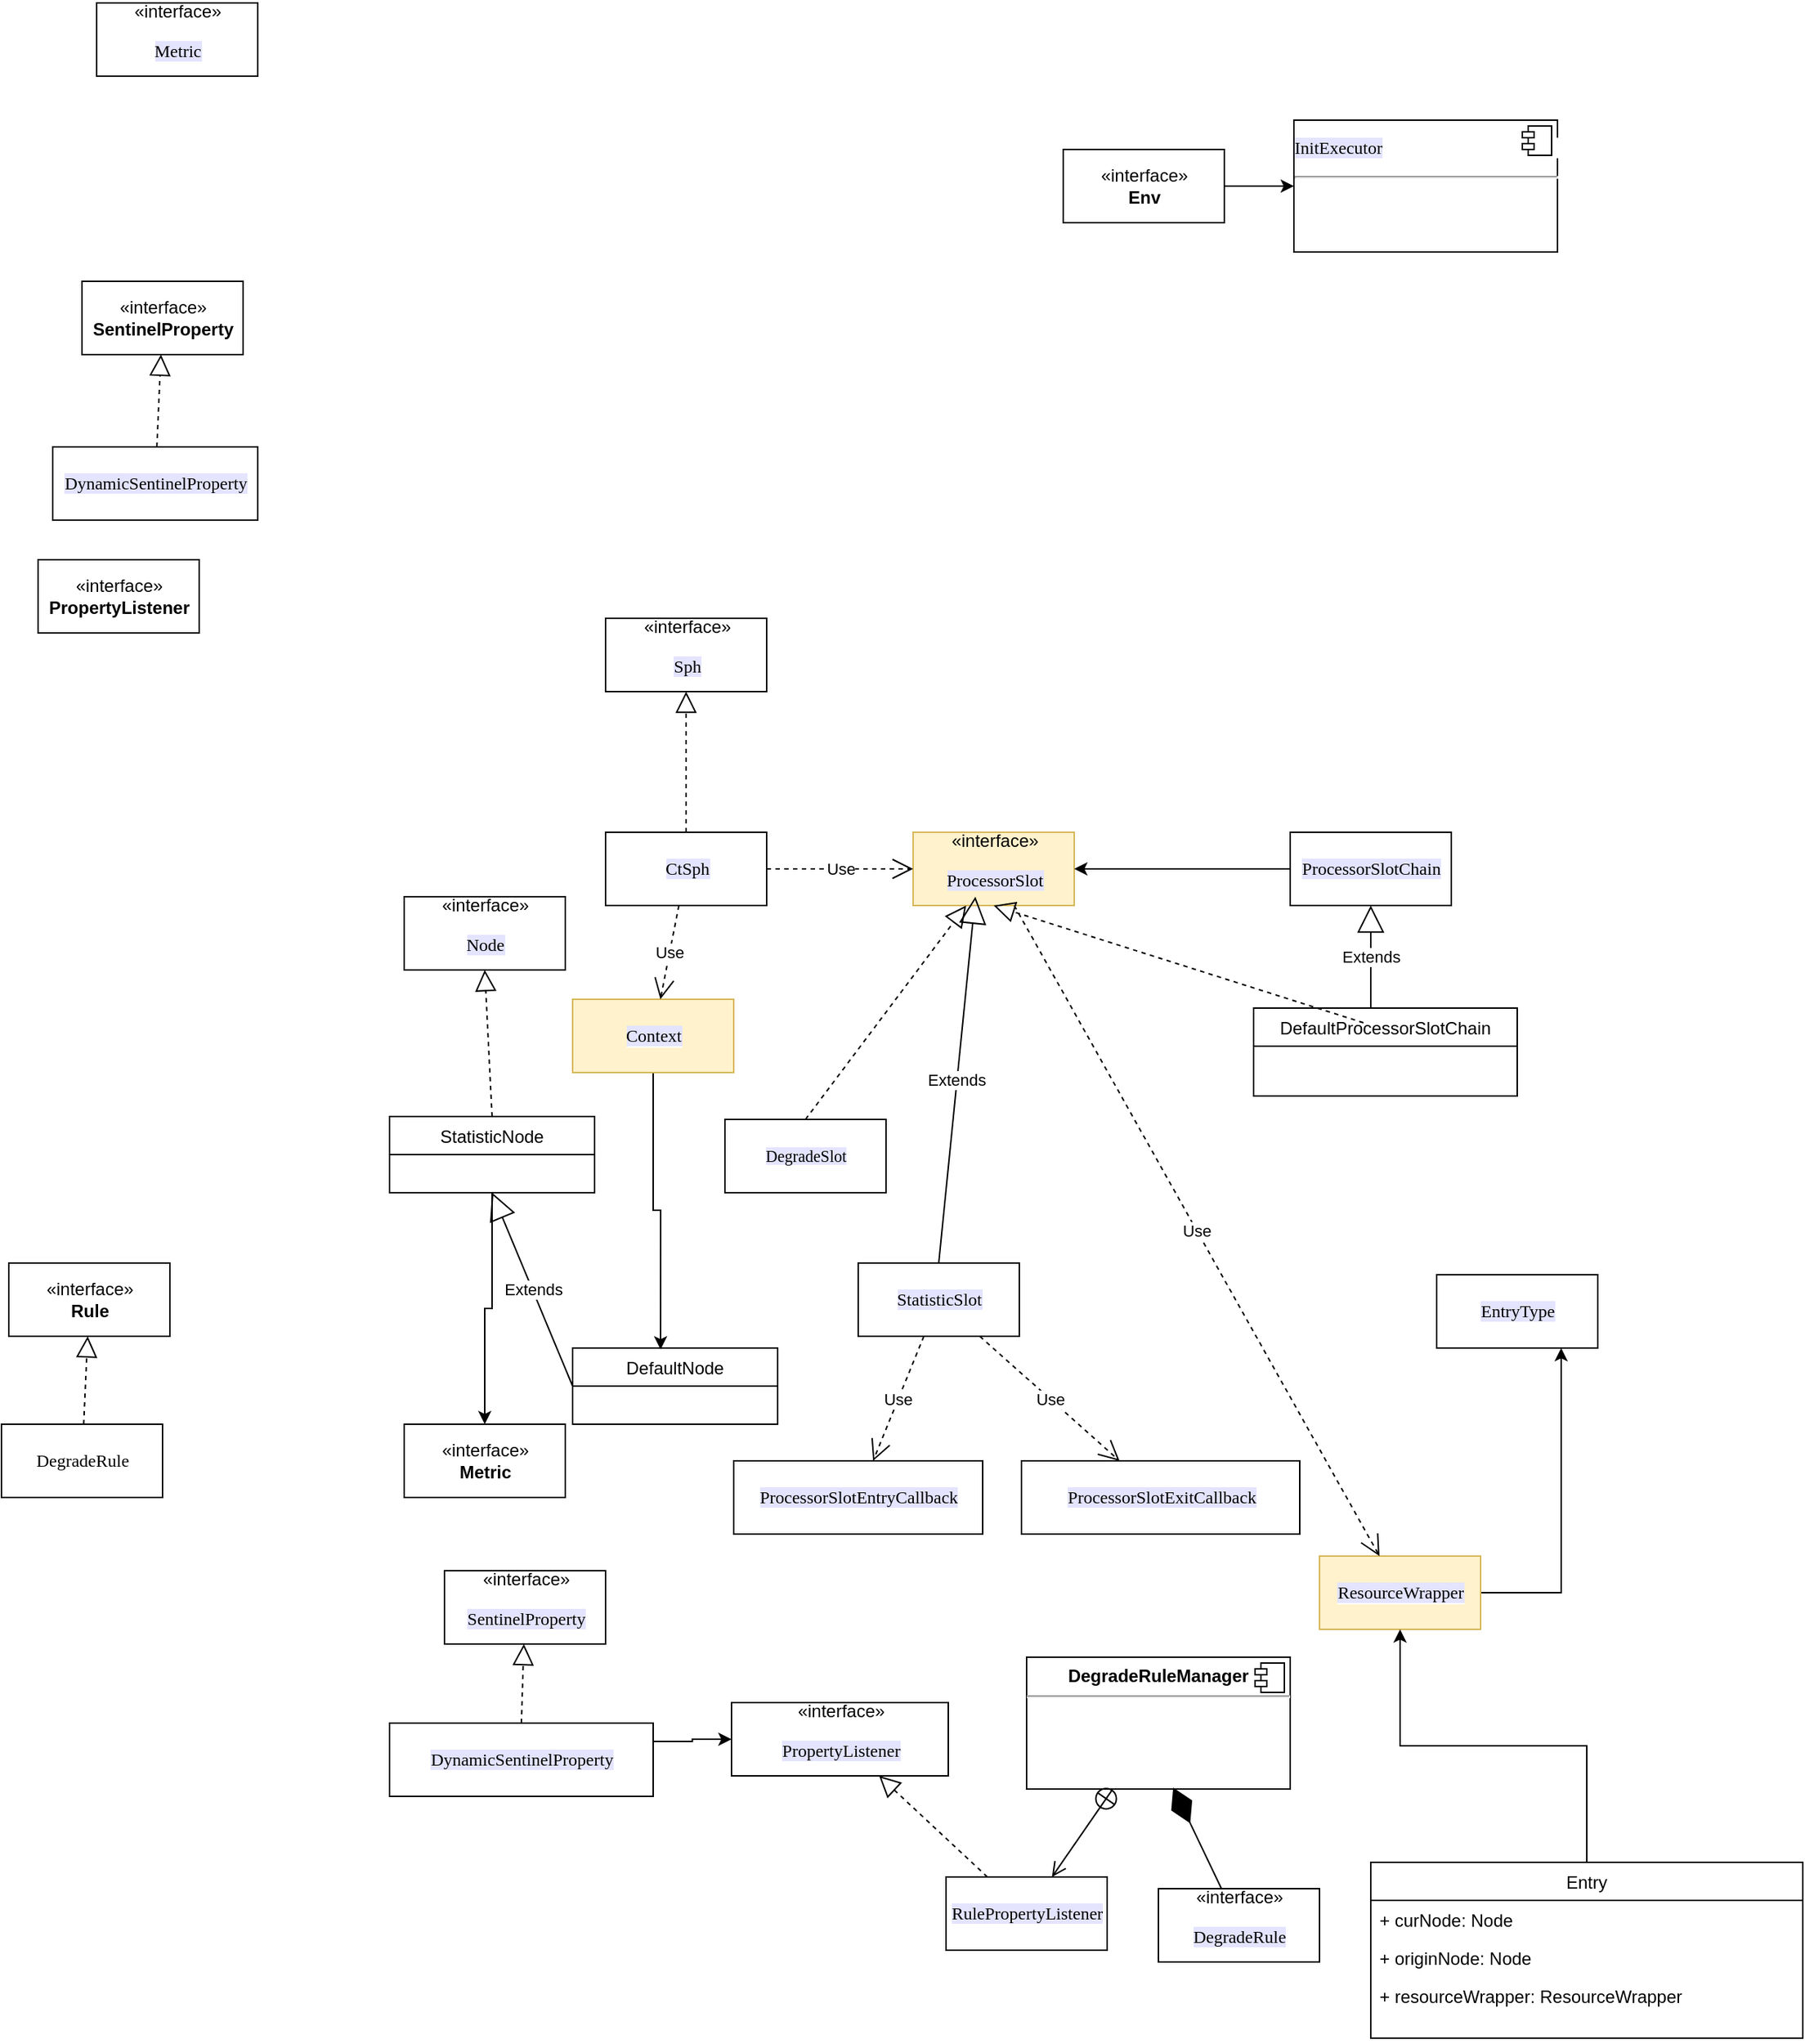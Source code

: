 <mxfile version="12.2.6" type="github" pages="1">
  <diagram id="y_QmiB6c8rPCZiAQrKqH" name="第 1 页">
    <mxGraphModel dx="928" dy="600" grid="1" gridSize="10" guides="1" tooltips="1" connect="1" arrows="1" fold="1" page="1" pageScale="1" pageWidth="1169" pageHeight="826" math="0" shadow="0">
      <root>
        <mxCell id="0"/>
        <mxCell id="1" parent="0"/>
        <mxCell id="b91iQ3AMOOA-9lCNl5o0-2" value="«interface»&lt;br&gt;&lt;pre style=&quot;background-color: rgb(255 , 255 , 255) ; font-family: &amp;#34;consolas&amp;#34; ; font-size: 9pt&quot;&gt;&lt;span style=&quot;background-color: #e4e4ff&quot;&gt;Metric&lt;/span&gt;&lt;/pre&gt;" style="html=1;" parent="1" vertex="1">
          <mxGeometry x="130" y="110" width="110" height="50" as="geometry"/>
        </mxCell>
        <mxCell id="b91iQ3AMOOA-9lCNl5o0-3" value="«interface»&lt;br&gt;&lt;pre style=&quot;background-color: rgb(255 , 255 , 255) ; font-family: &amp;#34;consolas&amp;#34; ; font-size: 9pt&quot;&gt;&lt;pre style=&quot;font-family: &amp;#34;consolas&amp;#34; ; font-size: 9pt&quot;&gt;&lt;span style=&quot;background-color: #e4e4ff&quot;&gt;Node&lt;/span&gt;&lt;/pre&gt;&lt;/pre&gt;" style="html=1;" parent="1" vertex="1">
          <mxGeometry x="340" y="720" width="110" height="50" as="geometry"/>
        </mxCell>
        <mxCell id="9AZi69wFibRh-v-oisWP-28" style="edgeStyle=orthogonalEdgeStyle;rounded=0;orthogonalLoop=1;jettySize=auto;html=1;" edge="1" parent="1" source="b91iQ3AMOOA-9lCNl5o0-4" target="9AZi69wFibRh-v-oisWP-27">
          <mxGeometry relative="1" as="geometry"/>
        </mxCell>
        <mxCell id="b91iQ3AMOOA-9lCNl5o0-4" value="StatisticNode" style="swimlane;fontStyle=0;childLayout=stackLayout;horizontal=1;startSize=26;fillColor=none;horizontalStack=0;resizeParent=1;resizeParentMax=0;resizeLast=0;collapsible=1;marginBottom=0;" parent="1" vertex="1">
          <mxGeometry x="330" y="870" width="140" height="52" as="geometry"/>
        </mxCell>
        <mxCell id="b91iQ3AMOOA-9lCNl5o0-15" value="DefaultNode" style="swimlane;fontStyle=0;childLayout=stackLayout;horizontal=1;startSize=26;fillColor=none;horizontalStack=0;resizeParent=1;resizeParentMax=0;resizeLast=0;collapsible=1;marginBottom=0;" parent="1" vertex="1">
          <mxGeometry x="455" y="1028" width="140" height="52" as="geometry">
            <mxRectangle x="360" y="380" width="100" height="26" as="alternateBounds"/>
          </mxGeometry>
        </mxCell>
        <mxCell id="b91iQ3AMOOA-9lCNl5o0-23" value="" style="endArrow=block;dashed=1;endFill=0;endSize=12;html=1;exitX=0.5;exitY=0;exitDx=0;exitDy=0;entryX=0.5;entryY=1;entryDx=0;entryDy=0;" parent="1" source="b91iQ3AMOOA-9lCNl5o0-4" target="b91iQ3AMOOA-9lCNl5o0-3" edge="1">
          <mxGeometry width="160" relative="1" as="geometry">
            <mxPoint x="520" y="1290" as="sourcePoint"/>
            <mxPoint x="680" y="1290" as="targetPoint"/>
          </mxGeometry>
        </mxCell>
        <mxCell id="b91iQ3AMOOA-9lCNl5o0-30" value="&lt;pre style=&quot;background-color: rgb(255 , 255 , 255) ; font-family: &amp;#34;consolas&amp;#34; ; font-size: 9pt&quot;&gt;&lt;span style=&quot;background-color: #e4e4ff&quot;&gt;DynamicSentinelProperty&lt;/span&gt;&lt;/pre&gt;" style="html=1;" parent="1" vertex="1">
          <mxGeometry x="100" y="413" width="140" height="50" as="geometry"/>
        </mxCell>
        <mxCell id="b91iQ3AMOOA-9lCNl5o0-31" value="«interface»&lt;br&gt;&lt;b&gt;SentinelProperty&lt;/b&gt;" style="html=1;" parent="1" vertex="1">
          <mxGeometry x="120" y="300" width="110" height="50" as="geometry"/>
        </mxCell>
        <mxCell id="b91iQ3AMOOA-9lCNl5o0-32" value="" style="endArrow=block;dashed=1;endFill=0;endSize=12;html=1;" parent="1" source="b91iQ3AMOOA-9lCNl5o0-30" target="b91iQ3AMOOA-9lCNl5o0-31" edge="1">
          <mxGeometry width="160" relative="1" as="geometry">
            <mxPoint x="180" y="410" as="sourcePoint"/>
            <mxPoint x="340" y="410" as="targetPoint"/>
          </mxGeometry>
        </mxCell>
        <mxCell id="b91iQ3AMOOA-9lCNl5o0-33" value="«interface»&lt;br&gt;&lt;b&gt;PropertyListener&lt;/b&gt;" style="html=1;" parent="1" vertex="1">
          <mxGeometry x="90" y="490" width="110" height="50" as="geometry"/>
        </mxCell>
        <mxCell id="b91iQ3AMOOA-9lCNl5o0-34" value="&lt;p style=&quot;margin: 0px ; margin-top: 6px ; text-align: center&quot;&gt;&lt;b&gt;DegradeRuleManager&lt;/b&gt;&lt;br&gt;&lt;/p&gt;&lt;hr&gt;&lt;p style=&quot;margin: 0px ; margin-left: 8px&quot;&gt;&lt;br&gt;&lt;/p&gt;" style="align=left;overflow=fill;html=1;" parent="1" vertex="1">
          <mxGeometry x="765" y="1239" width="180" height="90" as="geometry"/>
        </mxCell>
        <mxCell id="b91iQ3AMOOA-9lCNl5o0-35" value="" style="shape=component;jettyWidth=8;jettyHeight=4;" parent="b91iQ3AMOOA-9lCNl5o0-34" vertex="1">
          <mxGeometry x="1" width="20" height="20" relative="1" as="geometry">
            <mxPoint x="-24" y="4" as="offset"/>
          </mxGeometry>
        </mxCell>
        <mxCell id="b91iQ3AMOOA-9lCNl5o0-36" value="«interface»&lt;br&gt;&lt;pre style=&quot;background-color: rgb(255 , 255 , 255) ; font-family: &amp;#34;consolas&amp;#34; ; font-size: 9pt&quot;&gt;&lt;span style=&quot;background-color: #e4e4ff&quot;&gt;DegradeRule&lt;/span&gt;&lt;/pre&gt;" style="html=1;" parent="1" vertex="1">
          <mxGeometry x="855" y="1397" width="110" height="50" as="geometry"/>
        </mxCell>
        <mxCell id="b91iQ3AMOOA-9lCNl5o0-37" value="" style="endArrow=diamondThin;endFill=1;endSize=24;html=1;entryX=0.556;entryY=0.989;entryDx=0;entryDy=0;entryPerimeter=0;" parent="1" source="b91iQ3AMOOA-9lCNl5o0-36" target="b91iQ3AMOOA-9lCNl5o0-34" edge="1">
          <mxGeometry width="160" relative="1" as="geometry">
            <mxPoint x="56" y="1542" as="sourcePoint"/>
            <mxPoint x="216" y="1542" as="targetPoint"/>
          </mxGeometry>
        </mxCell>
        <mxCell id="b91iQ3AMOOA-9lCNl5o0-38" value="&lt;pre style=&quot;background-color: rgb(255 , 255 , 255) ; font-family: &amp;#34;consolas&amp;#34; ; font-size: 9pt&quot;&gt;&lt;span style=&quot;background-color: #e4e4ff&quot;&gt;RulePropertyListener&lt;/span&gt;&lt;/pre&gt;" style="html=1;" parent="1" vertex="1">
          <mxGeometry x="710" y="1389" width="110" height="50" as="geometry"/>
        </mxCell>
        <mxCell id="b91iQ3AMOOA-9lCNl5o0-39" value="" style="endArrow=open;startArrow=circlePlus;endFill=0;startFill=0;endSize=8;html=1;" parent="1" source="b91iQ3AMOOA-9lCNl5o0-34" target="b91iQ3AMOOA-9lCNl5o0-38" edge="1">
          <mxGeometry width="160" relative="1" as="geometry">
            <mxPoint x="666" y="1522" as="sourcePoint"/>
            <mxPoint x="826" y="1522" as="targetPoint"/>
          </mxGeometry>
        </mxCell>
        <mxCell id="b91iQ3AMOOA-9lCNl5o0-41" value="«interface»&lt;br&gt;&lt;pre style=&quot;background-color: rgb(255 , 255 , 255) ; font-family: &amp;#34;consolas&amp;#34; ; font-size: 9pt&quot;&gt;&lt;span style=&quot;background-color: #e4e4ff&quot;&gt;Sph&lt;/span&gt;&lt;/pre&gt;" style="html=1;" parent="1" vertex="1">
          <mxGeometry x="477.5" y="530" width="110" height="50" as="geometry"/>
        </mxCell>
        <mxCell id="b91iQ3AMOOA-9lCNl5o0-45" style="edgeStyle=orthogonalEdgeStyle;rounded=0;orthogonalLoop=1;jettySize=auto;html=1;entryX=0;entryY=0.5;entryDx=0;entryDy=0;" parent="1" source="b91iQ3AMOOA-9lCNl5o0-42" target="b91iQ3AMOOA-9lCNl5o0-43" edge="1">
          <mxGeometry relative="1" as="geometry"/>
        </mxCell>
        <mxCell id="b91iQ3AMOOA-9lCNl5o0-42" value="«interface»&lt;br&gt;&lt;b&gt;Env&lt;/b&gt;" style="html=1;" parent="1" vertex="1">
          <mxGeometry x="790" y="210" width="110" height="50" as="geometry"/>
        </mxCell>
        <mxCell id="b91iQ3AMOOA-9lCNl5o0-43" value="&lt;pre style=&quot;background-color: rgb(255 , 255 , 255) ; font-family: &amp;#34;consolas&amp;#34; ; font-size: 9pt&quot;&gt;&lt;span style=&quot;background-color: #e4e4ff&quot;&gt;InitExecutor&lt;/span&gt;&lt;/pre&gt;&lt;hr&gt;&lt;p style=&quot;margin: 0px ; margin-left: 8px&quot;&gt;&lt;br&gt;&lt;/p&gt;" style="align=left;overflow=fill;html=1;" parent="1" vertex="1">
          <mxGeometry x="947.5" y="190" width="180" height="90" as="geometry"/>
        </mxCell>
        <mxCell id="b91iQ3AMOOA-9lCNl5o0-44" value="" style="shape=component;jettyWidth=8;jettyHeight=4;" parent="b91iQ3AMOOA-9lCNl5o0-43" vertex="1">
          <mxGeometry x="1" width="20" height="20" relative="1" as="geometry">
            <mxPoint x="-24" y="4" as="offset"/>
          </mxGeometry>
        </mxCell>
        <mxCell id="b91iQ3AMOOA-9lCNl5o0-48" style="edgeStyle=orthogonalEdgeStyle;rounded=0;orthogonalLoop=1;jettySize=auto;html=1;entryX=0.429;entryY=0.019;entryDx=0;entryDy=0;entryPerimeter=0;" parent="1" source="b91iQ3AMOOA-9lCNl5o0-47" target="b91iQ3AMOOA-9lCNl5o0-15" edge="1">
          <mxGeometry relative="1" as="geometry"/>
        </mxCell>
        <mxCell id="b91iQ3AMOOA-9lCNl5o0-47" value="&lt;pre style=&quot;background-color: rgb(255 , 255 , 255) ; font-family: &amp;#34;consolas&amp;#34; ; font-size: 9pt&quot;&gt;&lt;span style=&quot;background-color: #e4e4ff&quot;&gt;Context&lt;/span&gt;&lt;/pre&gt;" style="html=1;fillColor=#fff2cc;strokeColor=#d6b656;" parent="1" vertex="1">
          <mxGeometry x="455" y="790" width="110" height="50" as="geometry"/>
        </mxCell>
        <mxCell id="9AZi69wFibRh-v-oisWP-1" style="edgeStyle=orthogonalEdgeStyle;rounded=0;orthogonalLoop=1;jettySize=auto;html=1;" edge="1" parent="1" source="b91iQ3AMOOA-9lCNl5o0-50" target="b91iQ3AMOOA-9lCNl5o0-51">
          <mxGeometry relative="1" as="geometry">
            <Array as="points">
              <mxPoint x="1130" y="1145"/>
              <mxPoint x="1130" y="1255"/>
            </Array>
          </mxGeometry>
        </mxCell>
        <mxCell id="b91iQ3AMOOA-9lCNl5o0-50" value="&lt;pre style=&quot;background-color: rgb(255 , 255 , 255) ; font-family: &amp;#34;consolas&amp;#34; ; font-size: 9pt&quot;&gt;&lt;span style=&quot;background-color: #e4e4ff&quot;&gt;ResourceWrapper&lt;/span&gt;&lt;/pre&gt;" style="html=1;fillColor=#fff2cc;strokeColor=#d6b656;" parent="1" vertex="1">
          <mxGeometry x="965" y="1170" width="110" height="50" as="geometry"/>
        </mxCell>
        <mxCell id="b91iQ3AMOOA-9lCNl5o0-51" value="&lt;pre style=&quot;background-color: rgb(255 , 255 , 255) ; font-family: &amp;#34;consolas&amp;#34; ; font-size: 9pt&quot;&gt;&lt;span style=&quot;background-color: #e4e4ff&quot;&gt;EntryType&lt;/span&gt;&lt;/pre&gt;" style="html=1;" parent="1" vertex="1">
          <mxGeometry x="1045" y="978" width="110" height="50" as="geometry"/>
        </mxCell>
        <mxCell id="b91iQ3AMOOA-9lCNl5o0-52" value="«interface»&lt;br&gt;&lt;pre style=&quot;background-color: rgb(255 , 255 , 255) ; font-family: &amp;#34;consolas&amp;#34; ; font-size: 9pt&quot;&gt;&lt;pre style=&quot;font-family: &amp;#34;consolas&amp;#34; ; font-size: 9pt&quot;&gt;&lt;span style=&quot;background-color: #e4e4ff&quot;&gt;ProcessorSlot&lt;/span&gt;&lt;/pre&gt;&lt;/pre&gt;" style="html=1;fillColor=#fff2cc;strokeColor=#d6b656;" parent="1" vertex="1">
          <mxGeometry x="687.5" y="676" width="110" height="50" as="geometry"/>
        </mxCell>
        <mxCell id="b91iQ3AMOOA-9lCNl5o0-55" style="edgeStyle=orthogonalEdgeStyle;rounded=0;orthogonalLoop=1;jettySize=auto;html=1;exitX=0;exitY=0.5;exitDx=0;exitDy=0;entryX=1;entryY=0.5;entryDx=0;entryDy=0;" parent="1" source="b91iQ3AMOOA-9lCNl5o0-54" target="b91iQ3AMOOA-9lCNl5o0-52" edge="1">
          <mxGeometry relative="1" as="geometry"/>
        </mxCell>
        <mxCell id="b91iQ3AMOOA-9lCNl5o0-54" value="&lt;pre style=&quot;background-color: rgb(255 , 255 , 255) ; font-family: &amp;#34;consolas&amp;#34; ; font-size: 9pt&quot;&gt;&lt;span style=&quot;background-color: #e4e4ff&quot;&gt;ProcessorSlotChain&lt;/span&gt;&lt;/pre&gt;" style="html=1;" parent="1" vertex="1">
          <mxGeometry x="945" y="676" width="110" height="50" as="geometry"/>
        </mxCell>
        <mxCell id="b91iQ3AMOOA-9lCNl5o0-56" value="DefaultProcessorSlotChain" style="swimlane;fontStyle=0;childLayout=stackLayout;horizontal=1;startSize=26;fillColor=none;horizontalStack=0;resizeParent=1;resizeParentMax=0;resizeLast=0;collapsible=1;marginBottom=0;" parent="1" vertex="1">
          <mxGeometry x="920" y="796" width="180" height="60" as="geometry"/>
        </mxCell>
        <mxCell id="b91iQ3AMOOA-9lCNl5o0-63" value="" style="endArrow=block;dashed=1;endFill=0;endSize=12;html=1;entryX=0.5;entryY=1;entryDx=0;entryDy=0;" parent="b91iQ3AMOOA-9lCNl5o0-56" target="b91iQ3AMOOA-9lCNl5o0-52" edge="1">
          <mxGeometry width="160" relative="1" as="geometry">
            <mxPoint x="75" y="10" as="sourcePoint"/>
            <mxPoint x="235" y="10" as="targetPoint"/>
          </mxGeometry>
        </mxCell>
        <mxCell id="b91iQ3AMOOA-9lCNl5o0-64" value="Extends" style="endArrow=block;endSize=16;endFill=0;html=1;" parent="b91iQ3AMOOA-9lCNl5o0-56" target="b91iQ3AMOOA-9lCNl5o0-54" edge="1">
          <mxGeometry width="160" relative="1" as="geometry">
            <mxPoint x="80" as="sourcePoint"/>
            <mxPoint x="240" as="targetPoint"/>
          </mxGeometry>
        </mxCell>
        <mxCell id="9AZi69wFibRh-v-oisWP-4" value="«interface»&lt;br&gt;&lt;b&gt;Rule&lt;/b&gt;" style="html=1;" vertex="1" parent="1">
          <mxGeometry x="70" y="970" width="110" height="50" as="geometry"/>
        </mxCell>
        <mxCell id="9AZi69wFibRh-v-oisWP-5" value="&lt;pre style=&quot;background-color: rgb(255 , 255 , 255) ; font-family: &amp;#34;consolas&amp;#34; ; font-size: 9pt&quot;&gt;DegradeRule&lt;/pre&gt;" style="html=1;" vertex="1" parent="1">
          <mxGeometry x="65" y="1080" width="110" height="50" as="geometry"/>
        </mxCell>
        <mxCell id="9AZi69wFibRh-v-oisWP-6" value="" style="endArrow=block;dashed=1;endFill=0;endSize=12;html=1;" edge="1" parent="1" source="9AZi69wFibRh-v-oisWP-5" target="9AZi69wFibRh-v-oisWP-4">
          <mxGeometry width="160" relative="1" as="geometry">
            <mxPoint x="60" y="1160" as="sourcePoint"/>
            <mxPoint x="220" y="1160" as="targetPoint"/>
          </mxGeometry>
        </mxCell>
        <mxCell id="9AZi69wFibRh-v-oisWP-7" value="&lt;pre style=&quot;background-color: rgb(255 , 255 , 255) ; font-family: &amp;#34;consolas&amp;#34; ; font-size: 9pt&quot;&gt;&lt;span style=&quot;background-color: #e4e4ff&quot;&gt;CtSph&lt;/span&gt;&lt;/pre&gt;" style="html=1;" vertex="1" parent="1">
          <mxGeometry x="477.5" y="676" width="110" height="50" as="geometry"/>
        </mxCell>
        <mxCell id="9AZi69wFibRh-v-oisWP-8" value="" style="endArrow=block;dashed=1;endFill=0;endSize=12;html=1;" edge="1" parent="1" source="9AZi69wFibRh-v-oisWP-7" target="b91iQ3AMOOA-9lCNl5o0-41">
          <mxGeometry width="160" relative="1" as="geometry">
            <mxPoint x="502.5" y="819" as="sourcePoint"/>
            <mxPoint x="662.5" y="819" as="targetPoint"/>
          </mxGeometry>
        </mxCell>
        <mxCell id="9AZi69wFibRh-v-oisWP-10" value="Use" style="endArrow=open;endSize=12;dashed=1;html=1;entryX=0;entryY=0.5;entryDx=0;entryDy=0;" edge="1" parent="1" source="9AZi69wFibRh-v-oisWP-7" target="b91iQ3AMOOA-9lCNl5o0-52">
          <mxGeometry width="160" relative="1" as="geometry">
            <mxPoint x="482.5" y="1050" as="sourcePoint"/>
            <mxPoint x="642.5" y="1050" as="targetPoint"/>
          </mxGeometry>
        </mxCell>
        <mxCell id="9AZi69wFibRh-v-oisWP-11" value="Use" style="endArrow=open;endSize=12;dashed=1;html=1;" edge="1" parent="1" source="9AZi69wFibRh-v-oisWP-7" target="b91iQ3AMOOA-9lCNl5o0-47">
          <mxGeometry width="160" relative="1" as="geometry">
            <mxPoint x="452.5" y="802.5" as="sourcePoint"/>
            <mxPoint x="612.5" y="802.5" as="targetPoint"/>
          </mxGeometry>
        </mxCell>
        <mxCell id="9AZi69wFibRh-v-oisWP-13" value="Use" style="endArrow=open;endSize=12;dashed=1;html=1;" edge="1" parent="1" source="b91iQ3AMOOA-9lCNl5o0-52" target="b91iQ3AMOOA-9lCNl5o0-50">
          <mxGeometry width="160" relative="1" as="geometry">
            <mxPoint x="530" y="790" as="sourcePoint"/>
            <mxPoint x="690" y="790" as="targetPoint"/>
          </mxGeometry>
        </mxCell>
        <mxCell id="9AZi69wFibRh-v-oisWP-14" value="&lt;pre style=&quot;background-color: rgb(255 , 255 , 255) ; font-family: &amp;#34;consolas&amp;#34; ; font-size: 8.3pt&quot;&gt;&lt;span style=&quot;background-color: #e4e4ff&quot;&gt;DegradeSlot&lt;/span&gt;&lt;/pre&gt;" style="html=1;" vertex="1" parent="1">
          <mxGeometry x="559" y="872" width="110" height="50" as="geometry"/>
        </mxCell>
        <mxCell id="9AZi69wFibRh-v-oisWP-15" value="" style="endArrow=block;dashed=1;endFill=0;endSize=12;html=1;exitX=0.5;exitY=0;exitDx=0;exitDy=0;" edge="1" parent="1" source="9AZi69wFibRh-v-oisWP-14" target="b91iQ3AMOOA-9lCNl5o0-52">
          <mxGeometry width="160" relative="1" as="geometry">
            <mxPoint x="720" y="908" as="sourcePoint"/>
            <mxPoint x="870" y="930" as="targetPoint"/>
          </mxGeometry>
        </mxCell>
        <mxCell id="9AZi69wFibRh-v-oisWP-17" value="Extends" style="endArrow=block;endSize=16;endFill=0;html=1;exitX=0;exitY=0.5;exitDx=0;exitDy=0;entryX=0.5;entryY=1;entryDx=0;entryDy=0;" edge="1" parent="1" source="b91iQ3AMOOA-9lCNl5o0-15" target="b91iQ3AMOOA-9lCNl5o0-4">
          <mxGeometry width="160" relative="1" as="geometry">
            <mxPoint x="300" y="1150" as="sourcePoint"/>
            <mxPoint x="410" y="900" as="targetPoint"/>
          </mxGeometry>
        </mxCell>
        <mxCell id="9AZi69wFibRh-v-oisWP-19" value="&lt;pre style=&quot;background-color: rgb(255 , 255 , 255) ; font-family: &amp;#34;consolas&amp;#34; ; font-size: 9pt&quot;&gt;&lt;span style=&quot;background-color: #e4e4ff&quot;&gt;ProcessorSlotEntryCallback&lt;/span&gt;&lt;/pre&gt;" style="html=1;" vertex="1" parent="1">
          <mxGeometry x="565" y="1105" width="170" height="50" as="geometry"/>
        </mxCell>
        <mxCell id="9AZi69wFibRh-v-oisWP-20" value="&lt;pre style=&quot;background-color: rgb(255 , 255 , 255) ; font-family: &amp;#34;consolas&amp;#34; ; font-size: 9pt&quot;&gt;&lt;span style=&quot;background-color: #e4e4ff&quot;&gt;StatisticSlot&lt;/span&gt;&lt;/pre&gt;" style="html=1;" vertex="1" parent="1">
          <mxGeometry x="650" y="970" width="110" height="50" as="geometry"/>
        </mxCell>
        <mxCell id="9AZi69wFibRh-v-oisWP-21" value="Extends" style="endArrow=block;endSize=16;endFill=0;html=1;exitX=0.5;exitY=0;exitDx=0;exitDy=0;" edge="1" parent="1" source="9AZi69wFibRh-v-oisWP-20">
          <mxGeometry width="160" relative="1" as="geometry">
            <mxPoint x="300" y="1250" as="sourcePoint"/>
            <mxPoint x="730" y="720" as="targetPoint"/>
          </mxGeometry>
        </mxCell>
        <mxCell id="9AZi69wFibRh-v-oisWP-22" value="Use" style="endArrow=open;endSize=12;dashed=1;html=1;" edge="1" parent="1" source="9AZi69wFibRh-v-oisWP-20" target="9AZi69wFibRh-v-oisWP-19">
          <mxGeometry width="160" relative="1" as="geometry">
            <mxPoint x="300" y="1250" as="sourcePoint"/>
            <mxPoint x="460" y="1250" as="targetPoint"/>
          </mxGeometry>
        </mxCell>
        <mxCell id="9AZi69wFibRh-v-oisWP-23" value="&lt;pre style=&quot;background-color: rgb(255 , 255 , 255) ; font-family: &amp;#34;consolas&amp;#34; ; font-size: 9pt&quot;&gt;&lt;span style=&quot;background-color: #e4e4ff&quot;&gt;ProcessorSlotExitCallback&lt;/span&gt;&lt;/pre&gt;" style="html=1;" vertex="1" parent="1">
          <mxGeometry x="761.5" y="1105" width="190" height="50" as="geometry"/>
        </mxCell>
        <mxCell id="9AZi69wFibRh-v-oisWP-24" value="Use" style="endArrow=open;endSize=12;dashed=1;html=1;" edge="1" parent="1" source="9AZi69wFibRh-v-oisWP-20" target="9AZi69wFibRh-v-oisWP-23">
          <mxGeometry width="160" relative="1" as="geometry">
            <mxPoint x="797.5" y="1204" as="sourcePoint"/>
            <mxPoint x="840" y="1100" as="targetPoint"/>
          </mxGeometry>
        </mxCell>
        <mxCell id="9AZi69wFibRh-v-oisWP-25" value="«interface»&lt;br&gt;&lt;pre style=&quot;background-color: rgb(255 , 255 , 255) ; font-family: &amp;#34;consolas&amp;#34; ; font-size: 9pt&quot;&gt;&lt;span style=&quot;background-color: #e4e4ff&quot;&gt;PropertyListener&lt;/span&gt;&lt;/pre&gt;" style="html=1;" vertex="1" parent="1">
          <mxGeometry x="563.5" y="1270" width="148" height="50" as="geometry"/>
        </mxCell>
        <mxCell id="9AZi69wFibRh-v-oisWP-26" value="" style="endArrow=block;dashed=1;endFill=0;endSize=12;html=1;" edge="1" parent="1" source="b91iQ3AMOOA-9lCNl5o0-38" target="9AZi69wFibRh-v-oisWP-25">
          <mxGeometry width="160" relative="1" as="geometry">
            <mxPoint x="358.5" y="1489" as="sourcePoint"/>
            <mxPoint x="518.5" y="1489" as="targetPoint"/>
          </mxGeometry>
        </mxCell>
        <mxCell id="9AZi69wFibRh-v-oisWP-27" value="«interface»&lt;br&gt;&lt;b&gt;Metric&lt;/b&gt;" style="html=1;" vertex="1" parent="1">
          <mxGeometry x="340" y="1080" width="110" height="50" as="geometry"/>
        </mxCell>
        <mxCell id="9AZi69wFibRh-v-oisWP-29" value="«interface»&lt;br&gt;&lt;pre style=&quot;background-color: rgb(255 , 255 , 255) ; font-family: &amp;#34;consolas&amp;#34; ; font-size: 9pt&quot;&gt;&lt;span style=&quot;background-color: #e4e4ff&quot;&gt;SentinelProperty&lt;/span&gt;&lt;/pre&gt;" style="html=1;" vertex="1" parent="1">
          <mxGeometry x="367.5" y="1180" width="110" height="50" as="geometry"/>
        </mxCell>
        <mxCell id="9AZi69wFibRh-v-oisWP-36" style="edgeStyle=orthogonalEdgeStyle;rounded=0;orthogonalLoop=1;jettySize=auto;html=1;exitX=1;exitY=0.25;exitDx=0;exitDy=0;entryX=0;entryY=0.5;entryDx=0;entryDy=0;" edge="1" parent="1" source="9AZi69wFibRh-v-oisWP-30" target="9AZi69wFibRh-v-oisWP-25">
          <mxGeometry relative="1" as="geometry"/>
        </mxCell>
        <mxCell id="9AZi69wFibRh-v-oisWP-30" value="&lt;pre style=&quot;background-color: rgb(255 , 255 , 255) ; font-family: &amp;#34;consolas&amp;#34; ; font-size: 9pt&quot;&gt;&lt;span style=&quot;background-color: #e4e4ff&quot;&gt;DynamicSentinelProperty&lt;/span&gt;&lt;/pre&gt;" style="html=1;" vertex="1" parent="1">
          <mxGeometry x="330" y="1284" width="180" height="50" as="geometry"/>
        </mxCell>
        <mxCell id="9AZi69wFibRh-v-oisWP-31" value="" style="endArrow=block;dashed=1;endFill=0;endSize=12;html=1;exitX=0.5;exitY=0;exitDx=0;exitDy=0;" edge="1" parent="1" source="9AZi69wFibRh-v-oisWP-30" target="9AZi69wFibRh-v-oisWP-29">
          <mxGeometry width="160" relative="1" as="geometry">
            <mxPoint x="300" y="1570" as="sourcePoint"/>
            <mxPoint x="460" y="1570" as="targetPoint"/>
          </mxGeometry>
        </mxCell>
        <mxCell id="9AZi69wFibRh-v-oisWP-43" style="edgeStyle=orthogonalEdgeStyle;rounded=0;orthogonalLoop=1;jettySize=auto;html=1;" edge="1" parent="1" source="9AZi69wFibRh-v-oisWP-38" target="b91iQ3AMOOA-9lCNl5o0-50">
          <mxGeometry relative="1" as="geometry"/>
        </mxCell>
        <mxCell id="9AZi69wFibRh-v-oisWP-38" value="Entry" style="swimlane;fontStyle=0;childLayout=stackLayout;horizontal=1;startSize=26;fillColor=none;horizontalStack=0;resizeParent=1;resizeParentMax=0;resizeLast=0;collapsible=1;marginBottom=0;" vertex="1" parent="1">
          <mxGeometry x="1000" y="1379" width="295" height="120" as="geometry"/>
        </mxCell>
        <mxCell id="9AZi69wFibRh-v-oisWP-39" value="+ curNode: Node" style="text;strokeColor=none;fillColor=none;align=left;verticalAlign=top;spacingLeft=4;spacingRight=4;overflow=hidden;rotatable=0;points=[[0,0.5],[1,0.5]];portConstraint=eastwest;" vertex="1" parent="9AZi69wFibRh-v-oisWP-38">
          <mxGeometry y="26" width="295" height="26" as="geometry"/>
        </mxCell>
        <mxCell id="9AZi69wFibRh-v-oisWP-40" value="+ originNode: Node" style="text;strokeColor=none;fillColor=none;align=left;verticalAlign=top;spacingLeft=4;spacingRight=4;overflow=hidden;rotatable=0;points=[[0,0.5],[1,0.5]];portConstraint=eastwest;" vertex="1" parent="9AZi69wFibRh-v-oisWP-38">
          <mxGeometry y="52" width="295" height="26" as="geometry"/>
        </mxCell>
        <mxCell id="9AZi69wFibRh-v-oisWP-41" value="+ resourceWrapper: ResourceWrapper" style="text;strokeColor=none;fillColor=none;align=left;verticalAlign=top;spacingLeft=4;spacingRight=4;overflow=hidden;rotatable=0;points=[[0,0.5],[1,0.5]];portConstraint=eastwest;" vertex="1" parent="9AZi69wFibRh-v-oisWP-38">
          <mxGeometry y="78" width="295" height="42" as="geometry"/>
        </mxCell>
      </root>
    </mxGraphModel>
  </diagram>
</mxfile>
